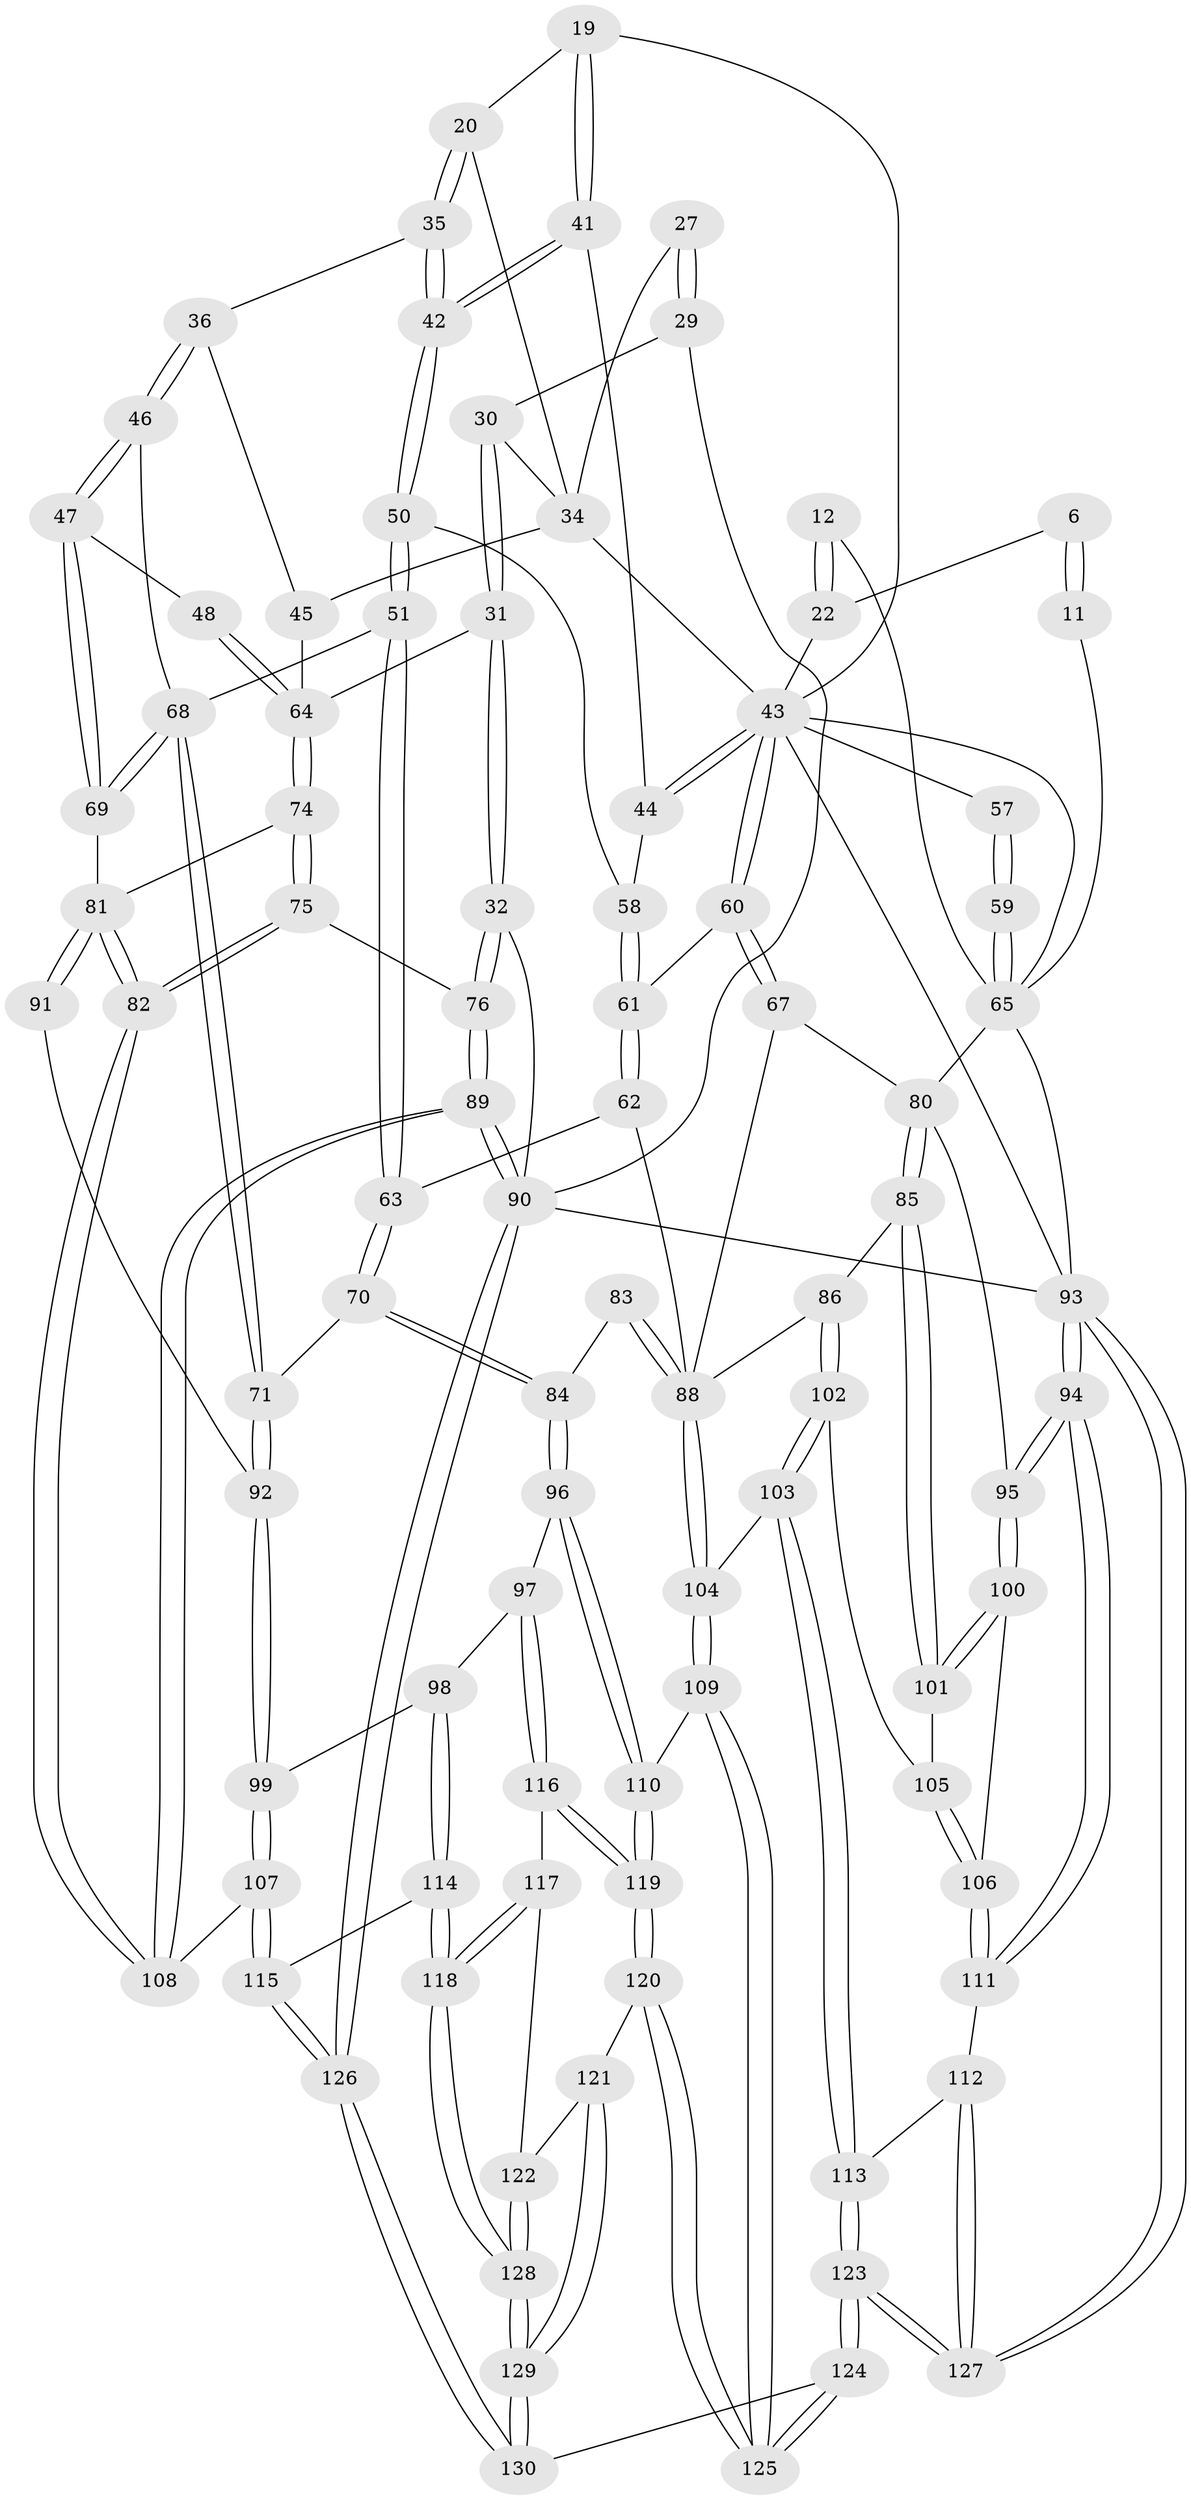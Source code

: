 // original degree distribution, {3: 0.015384615384615385, 4: 0.23846153846153847, 5: 0.5230769230769231, 6: 0.2230769230769231}
// Generated by graph-tools (version 1.1) at 2025/06/03/04/25 22:06:14]
// undirected, 91 vertices, 223 edges
graph export_dot {
graph [start="1"]
  node [color=gray90,style=filled];
  6 [pos="+0.9349734273298888+0",super="+5"];
  11 [pos="+0.9625705657451366+0.1387673443730579"];
  12 [pos="+0.8643887034362883+0.1360175595115284"];
  19 [pos="+0.45320235400121633+0.15801595199717897"];
  20 [pos="+0.4209721169488651+0.17171253694447777"];
  22 [pos="+0.7744495463413478+0.15057873925907375",super="+3+4"];
  27 [pos="+0.2421742549663354+0.21159590084908061",super="+15"];
  29 [pos="+0.09483010756451558+0.1296357287519294",super="+14"];
  30 [pos="+0.12929218558325864+0.21944713823709622"];
  31 [pos="+0+0.33919320424686056"];
  32 [pos="+0+0.3413123348701779"];
  34 [pos="+0.2374721993592274+0.24540947505348948",super="+26+33+16"];
  35 [pos="+0.35592087910692205+0.28645674370987756"];
  36 [pos="+0.29807965144113563+0.2813987092184091"];
  41 [pos="+0.47918550612963107+0.24478170656344211"];
  42 [pos="+0.3942611328498465+0.3554893265347231"];
  43 [pos="+0.6971080204100739+0.32660635598417753",super="+25+24+23"];
  44 [pos="+0.5341339172957454+0.3311902523734651"];
  45 [pos="+0.19964330096778196+0.35413252793684485",super="+38+37"];
  46 [pos="+0.3008918064695804+0.425262752245582"];
  47 [pos="+0.22086298632888252+0.4313064056176254"];
  48 [pos="+0.21345048383131807+0.4293937939407625"];
  50 [pos="+0.39888609246658846+0.36986765489307716"];
  51 [pos="+0.37275239366217483+0.4049363396001004"];
  57 [pos="+0.8096912639774135+0.33675090145666237"];
  58 [pos="+0.47560523909115066+0.37582991598950805"];
  59 [pos="+0.8801926197782477+0.4463329445333952",super="+56"];
  60 [pos="+0.6930226098262512+0.40250421216893356"];
  61 [pos="+0.4975769445304264+0.4392947104574922"];
  62 [pos="+0.4983929508583313+0.5162462248930031"];
  63 [pos="+0.46921483718329815+0.5221562376675103"];
  64 [pos="+0.1735287542856063+0.46611901295350877",super="+40+39+49"];
  65 [pos="+0.8819494742306249+0.49089710956159666",super="+54"];
  67 [pos="+0.6939992886772192+0.4194058361550858"];
  68 [pos="+0.3608644600509657+0.5513242157427252",super="+52"];
  69 [pos="+0.2689875138502601+0.5199607529574807"];
  70 [pos="+0.4083545250375705+0.5622166875286043"];
  71 [pos="+0.3647741709381557+0.5582026367355626"];
  74 [pos="+0.15546494653421203+0.4978725461710204"];
  75 [pos="+0.13439637503931+0.5148190060470662"];
  76 [pos="+0+0.5528883380575081"];
  80 [pos="+0.8730966285310137+0.5503020547363897",super="+66+79"];
  81 [pos="+0.22376693955229698+0.6612855291665882",super="+73+72"];
  82 [pos="+0.16125898821307466+0.7093661416556243"];
  83 [pos="+0.5510480792367217+0.6528652532325242"];
  84 [pos="+0.45556084882708714+0.6770308222526149"];
  85 [pos="+0.8731616377546647+0.5512487141655034"];
  86 [pos="+0.7355750273188271+0.6100272888926815"];
  88 [pos="+0.6207367873155993+0.7098564904728886",super="+87+78"];
  89 [pos="+0+0.8043696033275961"];
  90 [pos="+0+1",super="+13"];
  91 [pos="+0.2734140909500569+0.6333119684007983"];
  92 [pos="+0.3035053882831974+0.6319861270240031"];
  93 [pos="+1+1",super="+7"];
  94 [pos="+1+0.8393214515157232"];
  95 [pos="+1+0.6786128521285653"];
  96 [pos="+0.43509567894602463+0.7030168917692127"];
  97 [pos="+0.4112919840748035+0.7224578125371117"];
  98 [pos="+0.3857431635260199+0.720896235987532"];
  99 [pos="+0.36939779761830205+0.7141235267544651"];
  100 [pos="+0.9402140327772497+0.630716406846931"];
  101 [pos="+0.8871946075867403+0.577648585279381"];
  102 [pos="+0.7208739566632797+0.6863751484382207"];
  103 [pos="+0.663604364243363+0.7630718712055039"];
  104 [pos="+0.6632232267574194+0.7630807238813371"];
  105 [pos="+0.8028470850763681+0.6732724730195313"];
  106 [pos="+0.8777989310590253+0.7350855043891233"];
  107 [pos="+0.20984665536621672+0.8016745241227644"];
  108 [pos="+0.13698470965334672+0.7484950973388655"];
  109 [pos="+0.6318875114857646+0.7915196631038718"];
  110 [pos="+0.5854893574211711+0.809700363807997"];
  111 [pos="+0.8667121408616162+0.8031954046230003"];
  112 [pos="+0.8384160945211172+0.8241152117100761"];
  113 [pos="+0.7736050070211349+0.8352256606278262"];
  114 [pos="+0.3042113236536809+0.8920288406583659"];
  115 [pos="+0.24986347530532313+0.8582699031969975"];
  116 [pos="+0.44242263604587795+0.8100463449897986"];
  117 [pos="+0.4237536952582933+0.8317508493355696"];
  118 [pos="+0.31039914524375994+0.8983821410144817"];
  119 [pos="+0.5387728192837856+0.8378408252711372"];
  120 [pos="+0.5133537827982141+0.9143298795935235"];
  121 [pos="+0.4930406704969682+0.9177635950187979"];
  122 [pos="+0.4528513145545449+0.9122367093313093"];
  123 [pos="+0.7304242556468227+1"];
  124 [pos="+0.635643771560821+1"];
  125 [pos="+0.6241331400067032+1"];
  126 [pos="+0+1"];
  127 [pos="+1+1"];
  128 [pos="+0.3311447767462242+0.9563961673098278"];
  129 [pos="+0.33945489156289554+1"];
  130 [pos="+0.33669355169411996+1"];
  6 -- 11 [weight=2];
  6 -- 11;
  6 -- 22;
  11 -- 65;
  12 -- 22 [weight=2];
  12 -- 22;
  12 -- 65;
  19 -- 20;
  19 -- 41;
  19 -- 41;
  19 -- 43;
  20 -- 35;
  20 -- 35;
  20 -- 34;
  22 -- 43 [weight=2];
  27 -- 29 [weight=2];
  27 -- 29;
  27 -- 34 [weight=2];
  29 -- 30;
  29 -- 90;
  30 -- 31;
  30 -- 31;
  30 -- 34;
  31 -- 32;
  31 -- 32;
  31 -- 64;
  32 -- 76;
  32 -- 76;
  32 -- 90;
  34 -- 43;
  34 -- 45 [weight=2];
  35 -- 36;
  35 -- 42;
  35 -- 42;
  36 -- 46;
  36 -- 46;
  36 -- 45;
  41 -- 42;
  41 -- 42;
  41 -- 44;
  42 -- 50;
  42 -- 50;
  43 -- 44;
  43 -- 44;
  43 -- 60;
  43 -- 60;
  43 -- 93;
  43 -- 57;
  43 -- 65;
  44 -- 58;
  45 -- 64 [weight=2];
  46 -- 47;
  46 -- 47;
  46 -- 68;
  47 -- 48;
  47 -- 69;
  47 -- 69;
  48 -- 64 [weight=2];
  48 -- 64;
  50 -- 51;
  50 -- 51;
  50 -- 58;
  51 -- 63;
  51 -- 63;
  51 -- 68;
  57 -- 59 [weight=2];
  57 -- 59;
  58 -- 61;
  58 -- 61;
  59 -- 65 [weight=3];
  59 -- 65;
  60 -- 61;
  60 -- 67;
  60 -- 67;
  61 -- 62;
  61 -- 62;
  62 -- 63;
  62 -- 88;
  63 -- 70;
  63 -- 70;
  64 -- 74;
  64 -- 74;
  65 -- 93;
  65 -- 80 [weight=2];
  67 -- 80;
  67 -- 88;
  68 -- 69;
  68 -- 69;
  68 -- 71;
  68 -- 71;
  69 -- 81;
  70 -- 71;
  70 -- 84;
  70 -- 84;
  71 -- 92;
  71 -- 92;
  74 -- 75;
  74 -- 75;
  74 -- 81;
  75 -- 76;
  75 -- 82;
  75 -- 82;
  76 -- 89;
  76 -- 89;
  80 -- 85;
  80 -- 85;
  80 -- 95;
  81 -- 82;
  81 -- 82;
  81 -- 91 [weight=2];
  81 -- 91;
  82 -- 108;
  82 -- 108;
  83 -- 84;
  83 -- 88 [weight=2];
  83 -- 88;
  84 -- 96;
  84 -- 96;
  85 -- 86;
  85 -- 101;
  85 -- 101;
  86 -- 102;
  86 -- 102;
  86 -- 88;
  88 -- 104;
  88 -- 104;
  89 -- 90;
  89 -- 90;
  89 -- 108;
  89 -- 108;
  90 -- 126;
  90 -- 126;
  90 -- 93 [weight=2];
  91 -- 92;
  92 -- 99;
  92 -- 99;
  93 -- 94;
  93 -- 94;
  93 -- 127;
  93 -- 127;
  94 -- 95;
  94 -- 95;
  94 -- 111;
  94 -- 111;
  95 -- 100;
  95 -- 100;
  96 -- 97;
  96 -- 110;
  96 -- 110;
  97 -- 98;
  97 -- 116;
  97 -- 116;
  98 -- 99;
  98 -- 114;
  98 -- 114;
  99 -- 107;
  99 -- 107;
  100 -- 101;
  100 -- 101;
  100 -- 106;
  101 -- 105;
  102 -- 103;
  102 -- 103;
  102 -- 105;
  103 -- 104;
  103 -- 113;
  103 -- 113;
  104 -- 109;
  104 -- 109;
  105 -- 106;
  105 -- 106;
  106 -- 111;
  106 -- 111;
  107 -- 108;
  107 -- 115;
  107 -- 115;
  109 -- 110;
  109 -- 125;
  109 -- 125;
  110 -- 119;
  110 -- 119;
  111 -- 112;
  112 -- 113;
  112 -- 127;
  112 -- 127;
  113 -- 123;
  113 -- 123;
  114 -- 115;
  114 -- 118;
  114 -- 118;
  115 -- 126;
  115 -- 126;
  116 -- 117;
  116 -- 119;
  116 -- 119;
  117 -- 118;
  117 -- 118;
  117 -- 122;
  118 -- 128;
  118 -- 128;
  119 -- 120;
  119 -- 120;
  120 -- 121;
  120 -- 125;
  120 -- 125;
  121 -- 122;
  121 -- 129;
  121 -- 129;
  122 -- 128;
  122 -- 128;
  123 -- 124;
  123 -- 124;
  123 -- 127;
  123 -- 127;
  124 -- 125;
  124 -- 125;
  124 -- 130;
  126 -- 130;
  126 -- 130;
  128 -- 129;
  128 -- 129;
  129 -- 130;
  129 -- 130;
}
